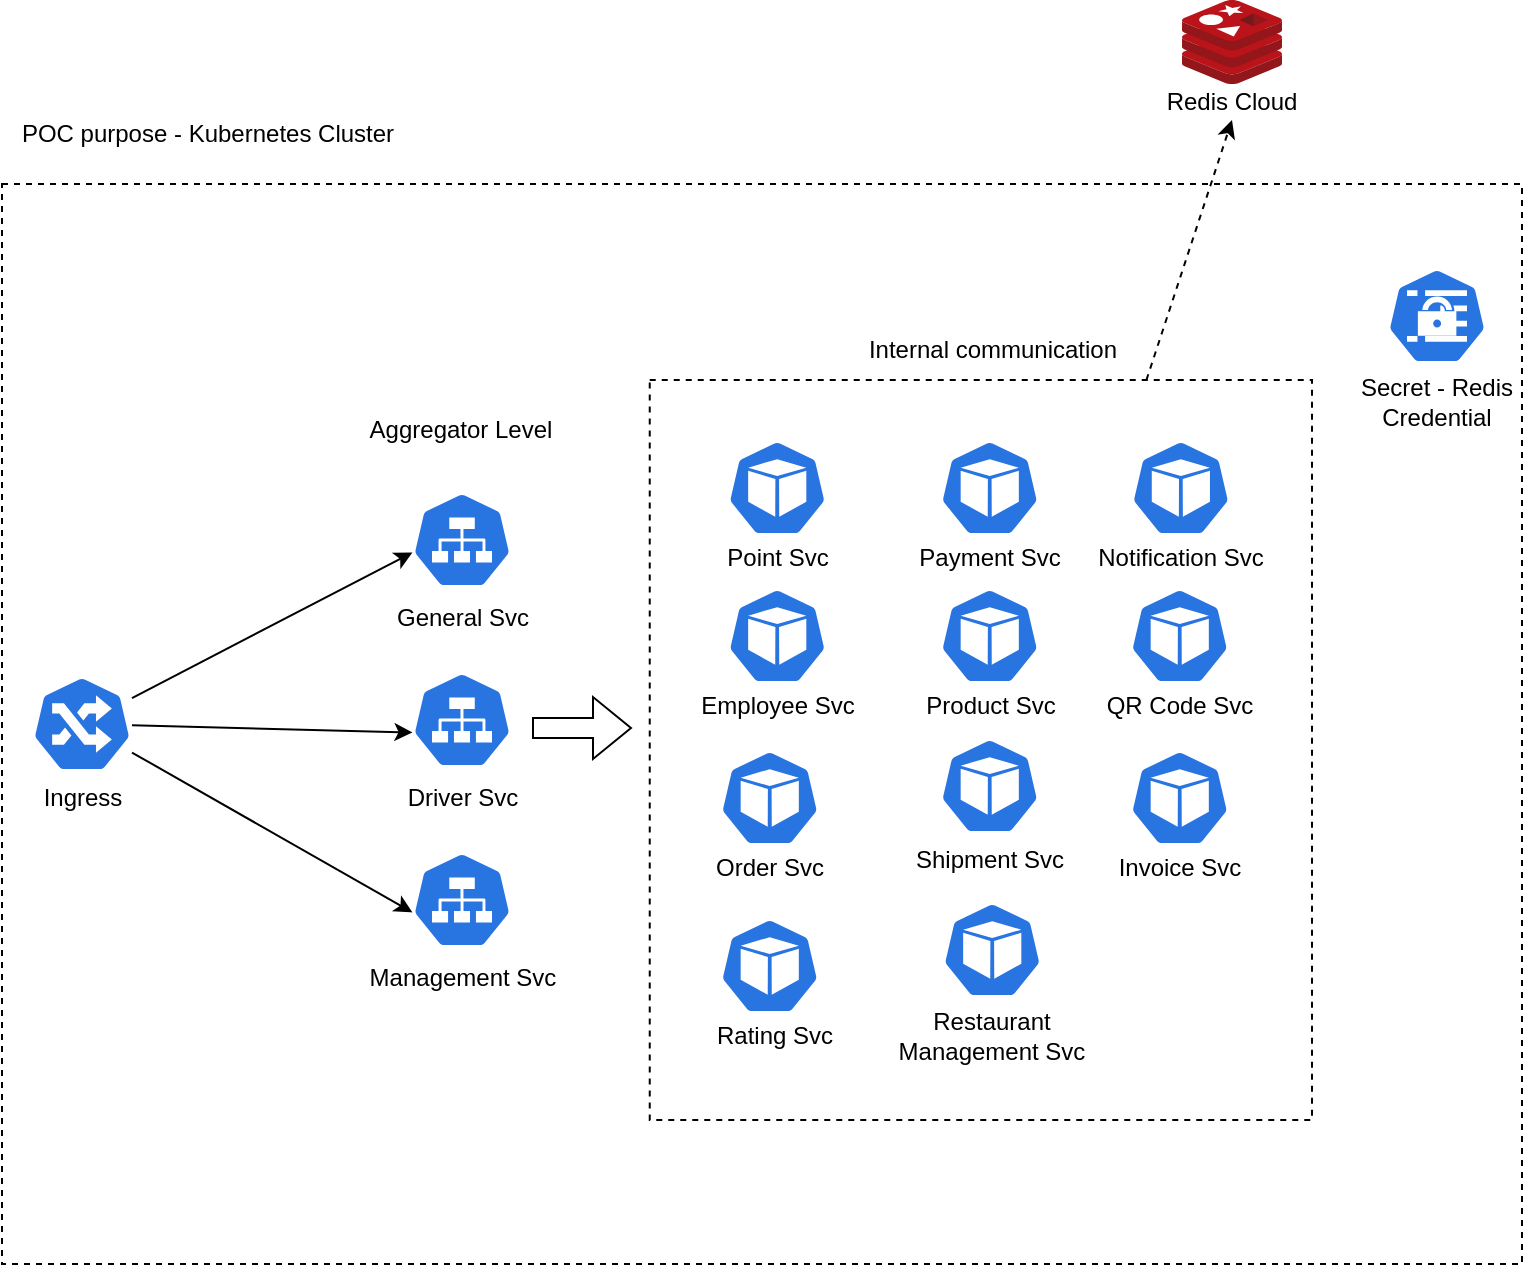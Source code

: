 <mxfile version="18.1.2" type="device"><diagram id="lT8RMwDJCBGQehGyvefa" name="Page-1"><mxGraphModel dx="1678" dy="942" grid="1" gridSize="10" guides="1" tooltips="1" connect="1" arrows="1" fold="1" page="1" pageScale="1" pageWidth="827" pageHeight="1169" math="0" shadow="0"><root><mxCell id="0"/><mxCell id="1" parent="0"/><mxCell id="3X7xQ8M8p340vgzeHW8s-7" value="" style="rounded=0;whiteSpace=wrap;html=1;fillColor=none;dashed=1;strokeWidth=1;" vertex="1" parent="1"><mxGeometry x="33" y="242" width="760" height="540" as="geometry"/></mxCell><mxCell id="3X7xQ8M8p340vgzeHW8s-1" value="" style="sketch=0;aspect=fixed;html=1;points=[];align=center;image;fontSize=12;image=img/lib/mscae/Cache_Redis_Product.svg;" vertex="1" parent="1"><mxGeometry x="623" y="150" width="50" height="42" as="geometry"/></mxCell><mxCell id="3X7xQ8M8p340vgzeHW8s-2" value="Redis Cloud" style="text;html=1;strokeColor=none;fillColor=none;align=center;verticalAlign=middle;whiteSpace=wrap;rounded=0;" vertex="1" parent="1"><mxGeometry x="608" y="192" width="80" height="18" as="geometry"/></mxCell><mxCell id="3X7xQ8M8p340vgzeHW8s-8" value="POC purpose - Kubernetes Cluster" style="text;html=1;strokeColor=none;fillColor=none;align=center;verticalAlign=middle;whiteSpace=wrap;rounded=0;dashed=1;" vertex="1" parent="1"><mxGeometry x="33" y="202" width="206" height="30" as="geometry"/></mxCell><mxCell id="3X7xQ8M8p340vgzeHW8s-9" value="" style="sketch=0;html=1;dashed=0;whitespace=wrap;fillColor=#2875E2;strokeColor=#ffffff;points=[[0.005,0.63,0],[0.1,0.2,0],[0.9,0.2,0],[0.5,0,0],[0.995,0.63,0],[0.72,0.99,0],[0.5,1,0],[0.28,0.99,0]];shape=mxgraph.kubernetes.icon;prIcon=secret" vertex="1" parent="1"><mxGeometry x="725.5" y="284" width="50" height="48" as="geometry"/></mxCell><mxCell id="3X7xQ8M8p340vgzeHW8s-10" value="Secret - Redis Credential" style="text;html=1;strokeColor=none;fillColor=none;align=center;verticalAlign=middle;whiteSpace=wrap;rounded=0;dashed=1;" vertex="1" parent="1"><mxGeometry x="708" y="336" width="85" height="30" as="geometry"/></mxCell><mxCell id="3X7xQ8M8p340vgzeHW8s-11" value="" style="sketch=0;html=1;dashed=0;whitespace=wrap;fillColor=#2875E2;strokeColor=#ffffff;points=[[0.005,0.63,0],[0.1,0.2,0],[0.9,0.2,0],[0.5,0,0],[0.995,0.63,0],[0.72,0.99,0],[0.5,1,0],[0.28,0.99,0]];shape=mxgraph.kubernetes.icon;prIcon=svc" vertex="1" parent="1"><mxGeometry x="238" y="396" width="50" height="48" as="geometry"/></mxCell><mxCell id="3X7xQ8M8p340vgzeHW8s-12" value="" style="sketch=0;html=1;dashed=0;whitespace=wrap;fillColor=#2875E2;strokeColor=#ffffff;points=[[0.005,0.63,0],[0.1,0.2,0],[0.9,0.2,0],[0.5,0,0],[0.995,0.63,0],[0.72,0.99,0],[0.5,1,0],[0.28,0.99,0]];shape=mxgraph.kubernetes.icon;prIcon=pod" vertex="1" parent="1"><mxGeometry x="395.62" y="444" width="50" height="48" as="geometry"/></mxCell><mxCell id="3X7xQ8M8p340vgzeHW8s-26" style="edgeStyle=none;rounded=0;orthogonalLoop=1;jettySize=auto;html=1;entryX=0.005;entryY=0.63;entryDx=0;entryDy=0;entryPerimeter=0;" edge="1" parent="1" source="3X7xQ8M8p340vgzeHW8s-13" target="3X7xQ8M8p340vgzeHW8s-11"><mxGeometry relative="1" as="geometry"/></mxCell><mxCell id="3X7xQ8M8p340vgzeHW8s-27" style="edgeStyle=none;rounded=0;orthogonalLoop=1;jettySize=auto;html=1;entryX=0.005;entryY=0.63;entryDx=0;entryDy=0;entryPerimeter=0;" edge="1" parent="1" source="3X7xQ8M8p340vgzeHW8s-13" target="3X7xQ8M8p340vgzeHW8s-21"><mxGeometry relative="1" as="geometry"/></mxCell><mxCell id="3X7xQ8M8p340vgzeHW8s-28" style="edgeStyle=none;rounded=0;orthogonalLoop=1;jettySize=auto;html=1;entryX=0.005;entryY=0.63;entryDx=0;entryDy=0;entryPerimeter=0;" edge="1" parent="1" source="3X7xQ8M8p340vgzeHW8s-13" target="3X7xQ8M8p340vgzeHW8s-23"><mxGeometry relative="1" as="geometry"/></mxCell><mxCell id="3X7xQ8M8p340vgzeHW8s-13" value="" style="sketch=0;html=1;dashed=0;whitespace=wrap;fillColor=#2875E2;strokeColor=#ffffff;points=[[0.005,0.63,0],[0.1,0.2,0],[0.9,0.2,0],[0.5,0,0],[0.995,0.63,0],[0.72,0.99,0],[0.5,1,0],[0.28,0.99,0]];shape=mxgraph.kubernetes.icon;prIcon=ing" vertex="1" parent="1"><mxGeometry x="48" y="488" width="50" height="48" as="geometry"/></mxCell><mxCell id="3X7xQ8M8p340vgzeHW8s-14" value="Ingress" style="text;html=1;strokeColor=none;fillColor=none;align=center;verticalAlign=middle;whiteSpace=wrap;rounded=0;dashed=1;" vertex="1" parent="1"><mxGeometry x="40.5" y="539" width="65" height="20" as="geometry"/></mxCell><mxCell id="3X7xQ8M8p340vgzeHW8s-17" value="Employee Svc" style="text;html=1;strokeColor=none;fillColor=none;align=center;verticalAlign=middle;whiteSpace=wrap;rounded=0;dashed=1;" vertex="1" parent="1"><mxGeometry x="380.62" y="492" width="80" height="22" as="geometry"/></mxCell><mxCell id="3X7xQ8M8p340vgzeHW8s-20" value="General Svc" style="text;html=1;strokeColor=none;fillColor=none;align=center;verticalAlign=middle;whiteSpace=wrap;rounded=0;dashed=1;" vertex="1" parent="1"><mxGeometry x="210.5" y="444" width="105" height="30" as="geometry"/></mxCell><mxCell id="3X7xQ8M8p340vgzeHW8s-21" value="" style="sketch=0;html=1;dashed=0;whitespace=wrap;fillColor=#2875E2;strokeColor=#ffffff;points=[[0.005,0.63,0],[0.1,0.2,0],[0.9,0.2,0],[0.5,0,0],[0.995,0.63,0],[0.72,0.99,0],[0.5,1,0],[0.28,0.99,0]];shape=mxgraph.kubernetes.icon;prIcon=svc" vertex="1" parent="1"><mxGeometry x="238" y="486" width="50" height="48" as="geometry"/></mxCell><mxCell id="3X7xQ8M8p340vgzeHW8s-22" value="Driver Svc" style="text;html=1;strokeColor=none;fillColor=none;align=center;verticalAlign=middle;whiteSpace=wrap;rounded=0;dashed=1;" vertex="1" parent="1"><mxGeometry x="210.5" y="534" width="105" height="30" as="geometry"/></mxCell><mxCell id="3X7xQ8M8p340vgzeHW8s-23" value="" style="sketch=0;html=1;dashed=0;whitespace=wrap;fillColor=#2875E2;strokeColor=#ffffff;points=[[0.005,0.63,0],[0.1,0.2,0],[0.9,0.2,0],[0.5,0,0],[0.995,0.63,0],[0.72,0.99,0],[0.5,1,0],[0.28,0.99,0]];shape=mxgraph.kubernetes.icon;prIcon=svc" vertex="1" parent="1"><mxGeometry x="238" y="576" width="50" height="48" as="geometry"/></mxCell><mxCell id="3X7xQ8M8p340vgzeHW8s-24" value="Management Svc" style="text;html=1;strokeColor=none;fillColor=none;align=center;verticalAlign=middle;whiteSpace=wrap;rounded=0;dashed=1;" vertex="1" parent="1"><mxGeometry x="210.5" y="624" width="105" height="30" as="geometry"/></mxCell><mxCell id="3X7xQ8M8p340vgzeHW8s-29" value="" style="sketch=0;html=1;dashed=0;whitespace=wrap;fillColor=#2875E2;strokeColor=#ffffff;points=[[0.005,0.63,0],[0.1,0.2,0],[0.9,0.2,0],[0.5,0,0],[0.995,0.63,0],[0.72,0.99,0],[0.5,1,0],[0.28,0.99,0]];shape=mxgraph.kubernetes.icon;prIcon=pod" vertex="1" parent="1"><mxGeometry x="395.62" y="370" width="50" height="48" as="geometry"/></mxCell><mxCell id="3X7xQ8M8p340vgzeHW8s-30" value="Point Svc" style="text;html=1;strokeColor=none;fillColor=none;align=center;verticalAlign=middle;whiteSpace=wrap;rounded=0;dashed=1;" vertex="1" parent="1"><mxGeometry x="391.87" y="418" width="57.5" height="22" as="geometry"/></mxCell><mxCell id="3X7xQ8M8p340vgzeHW8s-31" value="" style="sketch=0;html=1;dashed=0;whitespace=wrap;fillColor=#2875E2;strokeColor=#ffffff;points=[[0.005,0.63,0],[0.1,0.2,0],[0.9,0.2,0],[0.5,0,0],[0.995,0.63,0],[0.72,0.99,0],[0.5,1,0],[0.28,0.99,0]];shape=mxgraph.kubernetes.icon;prIcon=pod" vertex="1" parent="1"><mxGeometry x="391.87" y="525" width="50" height="48" as="geometry"/></mxCell><mxCell id="3X7xQ8M8p340vgzeHW8s-32" value="Order Svc" style="text;html=1;strokeColor=none;fillColor=none;align=center;verticalAlign=middle;whiteSpace=wrap;rounded=0;dashed=1;" vertex="1" parent="1"><mxGeometry x="388.12" y="573" width="57.5" height="22" as="geometry"/></mxCell><mxCell id="3X7xQ8M8p340vgzeHW8s-33" value="" style="sketch=0;html=1;dashed=0;whitespace=wrap;fillColor=#2875E2;strokeColor=#ffffff;points=[[0.005,0.63,0],[0.1,0.2,0],[0.9,0.2,0],[0.5,0,0],[0.995,0.63,0],[0.72,0.99,0],[0.5,1,0],[0.28,0.99,0]];shape=mxgraph.kubernetes.icon;prIcon=pod" vertex="1" parent="1"><mxGeometry x="391.87" y="609" width="50" height="48" as="geometry"/></mxCell><mxCell id="3X7xQ8M8p340vgzeHW8s-34" value="Rating Svc" style="text;html=1;strokeColor=none;fillColor=none;align=center;verticalAlign=middle;whiteSpace=wrap;rounded=0;dashed=1;" vertex="1" parent="1"><mxGeometry x="388.12" y="657" width="62.5" height="22" as="geometry"/></mxCell><mxCell id="3X7xQ8M8p340vgzeHW8s-35" value="" style="sketch=0;html=1;dashed=0;whitespace=wrap;fillColor=#2875E2;strokeColor=#ffffff;points=[[0.005,0.63,0],[0.1,0.2,0],[0.9,0.2,0],[0.5,0,0],[0.995,0.63,0],[0.72,0.99,0],[0.5,1,0],[0.28,0.99,0]];shape=mxgraph.kubernetes.icon;prIcon=pod" vertex="1" parent="1"><mxGeometry x="503.12" y="601" width="50" height="48" as="geometry"/></mxCell><mxCell id="3X7xQ8M8p340vgzeHW8s-36" value="Restaurant Management Svc" style="text;html=1;strokeColor=none;fillColor=none;align=center;verticalAlign=middle;whiteSpace=wrap;rounded=0;dashed=1;" vertex="1" parent="1"><mxGeometry x="478.12" y="657" width="100" height="22" as="geometry"/></mxCell><mxCell id="3X7xQ8M8p340vgzeHW8s-39" value="" style="sketch=0;html=1;dashed=0;whitespace=wrap;fillColor=#2875E2;strokeColor=#ffffff;points=[[0.005,0.63,0],[0.1,0.2,0],[0.9,0.2,0],[0.5,0,0],[0.995,0.63,0],[0.72,0.99,0],[0.5,1,0],[0.28,0.99,0]];shape=mxgraph.kubernetes.icon;prIcon=pod" vertex="1" parent="1"><mxGeometry x="501.87" y="519" width="50" height="48" as="geometry"/></mxCell><mxCell id="3X7xQ8M8p340vgzeHW8s-40" value="Shipment Svc" style="text;html=1;strokeColor=none;fillColor=none;align=center;verticalAlign=middle;whiteSpace=wrap;rounded=0;dashed=1;" vertex="1" parent="1"><mxGeometry x="486.87" y="569" width="80" height="22" as="geometry"/></mxCell><mxCell id="3X7xQ8M8p340vgzeHW8s-41" value="" style="sketch=0;html=1;dashed=0;whitespace=wrap;fillColor=#2875E2;strokeColor=#ffffff;points=[[0.005,0.63,0],[0.1,0.2,0],[0.9,0.2,0],[0.5,0,0],[0.995,0.63,0],[0.72,0.99,0],[0.5,1,0],[0.28,0.99,0]];shape=mxgraph.kubernetes.icon;prIcon=pod" vertex="1" parent="1"><mxGeometry x="596.87" y="525" width="50" height="48" as="geometry"/></mxCell><mxCell id="3X7xQ8M8p340vgzeHW8s-42" value="Invoice Svc" style="text;html=1;strokeColor=none;fillColor=none;align=center;verticalAlign=middle;whiteSpace=wrap;rounded=0;dashed=1;" vertex="1" parent="1"><mxGeometry x="588.75" y="573" width="66.25" height="22" as="geometry"/></mxCell><mxCell id="3X7xQ8M8p340vgzeHW8s-43" value="" style="sketch=0;html=1;dashed=0;whitespace=wrap;fillColor=#2875E2;strokeColor=#ffffff;points=[[0.005,0.63,0],[0.1,0.2,0],[0.9,0.2,0],[0.5,0,0],[0.995,0.63,0],[0.72,0.99,0],[0.5,1,0],[0.28,0.99,0]];shape=mxgraph.kubernetes.icon;prIcon=pod" vertex="1" parent="1"><mxGeometry x="501.87" y="370" width="50" height="48" as="geometry"/></mxCell><mxCell id="3X7xQ8M8p340vgzeHW8s-44" value="Payment Svc" style="text;html=1;strokeColor=none;fillColor=none;align=center;verticalAlign=middle;whiteSpace=wrap;rounded=0;dashed=1;" vertex="1" parent="1"><mxGeometry x="486.87" y="418" width="80" height="22" as="geometry"/></mxCell><mxCell id="3X7xQ8M8p340vgzeHW8s-45" value="" style="sketch=0;html=1;dashed=0;whitespace=wrap;fillColor=#2875E2;strokeColor=#ffffff;points=[[0.005,0.63,0],[0.1,0.2,0],[0.9,0.2,0],[0.5,0,0],[0.995,0.63,0],[0.72,0.99,0],[0.5,1,0],[0.28,0.99,0]];shape=mxgraph.kubernetes.icon;prIcon=pod" vertex="1" parent="1"><mxGeometry x="501.87" y="444" width="50" height="48" as="geometry"/></mxCell><mxCell id="3X7xQ8M8p340vgzeHW8s-46" value="Product Svc" style="text;html=1;strokeColor=none;fillColor=none;align=center;verticalAlign=middle;whiteSpace=wrap;rounded=0;dashed=1;" vertex="1" parent="1"><mxGeometry x="490.62" y="492" width="72.5" height="22" as="geometry"/></mxCell><mxCell id="3X7xQ8M8p340vgzeHW8s-47" value="" style="sketch=0;html=1;dashed=0;whitespace=wrap;fillColor=#2875E2;strokeColor=#ffffff;points=[[0.005,0.63,0],[0.1,0.2,0],[0.9,0.2,0],[0.5,0,0],[0.995,0.63,0],[0.72,0.99,0],[0.5,1,0],[0.28,0.99,0]];shape=mxgraph.kubernetes.icon;prIcon=pod" vertex="1" parent="1"><mxGeometry x="596.87" y="444" width="50" height="48" as="geometry"/></mxCell><mxCell id="3X7xQ8M8p340vgzeHW8s-48" value="QR Code Svc" style="text;html=1;strokeColor=none;fillColor=none;align=center;verticalAlign=middle;whiteSpace=wrap;rounded=0;dashed=1;" vertex="1" parent="1"><mxGeometry x="577.44" y="495.5" width="90" height="15" as="geometry"/></mxCell><mxCell id="3X7xQ8M8p340vgzeHW8s-49" value="" style="sketch=0;html=1;dashed=0;whitespace=wrap;fillColor=#2875E2;strokeColor=#ffffff;points=[[0.005,0.63,0],[0.1,0.2,0],[0.9,0.2,0],[0.5,0,0],[0.995,0.63,0],[0.72,0.99,0],[0.5,1,0],[0.28,0.99,0]];shape=mxgraph.kubernetes.icon;prIcon=pod" vertex="1" parent="1"><mxGeometry x="597.43" y="370" width="50" height="48" as="geometry"/></mxCell><mxCell id="3X7xQ8M8p340vgzeHW8s-50" value="Notification Svc" style="text;html=1;strokeColor=none;fillColor=none;align=center;verticalAlign=middle;whiteSpace=wrap;rounded=0;dashed=1;" vertex="1" parent="1"><mxGeometry x="576.87" y="418" width="91.13" height="22" as="geometry"/></mxCell><mxCell id="3X7xQ8M8p340vgzeHW8s-51" value="" style="rounded=0;whiteSpace=wrap;html=1;fillColor=none;dashed=1;strokeWidth=1;" vertex="1" parent="1"><mxGeometry x="356.87" y="340" width="331.13" height="370" as="geometry"/></mxCell><mxCell id="3X7xQ8M8p340vgzeHW8s-52" value="Internal communication" style="text;html=1;strokeColor=none;fillColor=none;align=center;verticalAlign=middle;whiteSpace=wrap;rounded=0;dashed=1;" vertex="1" parent="1"><mxGeometry x="457.68" y="310" width="140.88" height="30" as="geometry"/></mxCell><mxCell id="3X7xQ8M8p340vgzeHW8s-54" value="" style="shape=flexArrow;endArrow=classic;html=1;rounded=0;" edge="1" parent="1"><mxGeometry width="50" height="50" relative="1" as="geometry"><mxPoint x="298" y="514" as="sourcePoint"/><mxPoint x="348" y="514" as="targetPoint"/></mxGeometry></mxCell><mxCell id="3X7xQ8M8p340vgzeHW8s-55" value="Aggregator Level" style="text;html=1;strokeColor=none;fillColor=none;align=center;verticalAlign=middle;whiteSpace=wrap;rounded=0;dashed=1;" vertex="1" parent="1"><mxGeometry x="205.28" y="350" width="115.44" height="30" as="geometry"/></mxCell><mxCell id="3X7xQ8M8p340vgzeHW8s-56" value="" style="endArrow=classic;html=1;rounded=0;exitX=0.75;exitY=0;exitDx=0;exitDy=0;entryX=0.5;entryY=1;entryDx=0;entryDy=0;dashed=1;" edge="1" parent="1" source="3X7xQ8M8p340vgzeHW8s-51" target="3X7xQ8M8p340vgzeHW8s-2"><mxGeometry width="50" height="50" relative="1" as="geometry"><mxPoint x="150" y="480" as="sourcePoint"/><mxPoint x="680" y="200" as="targetPoint"/></mxGeometry></mxCell></root></mxGraphModel></diagram></mxfile>